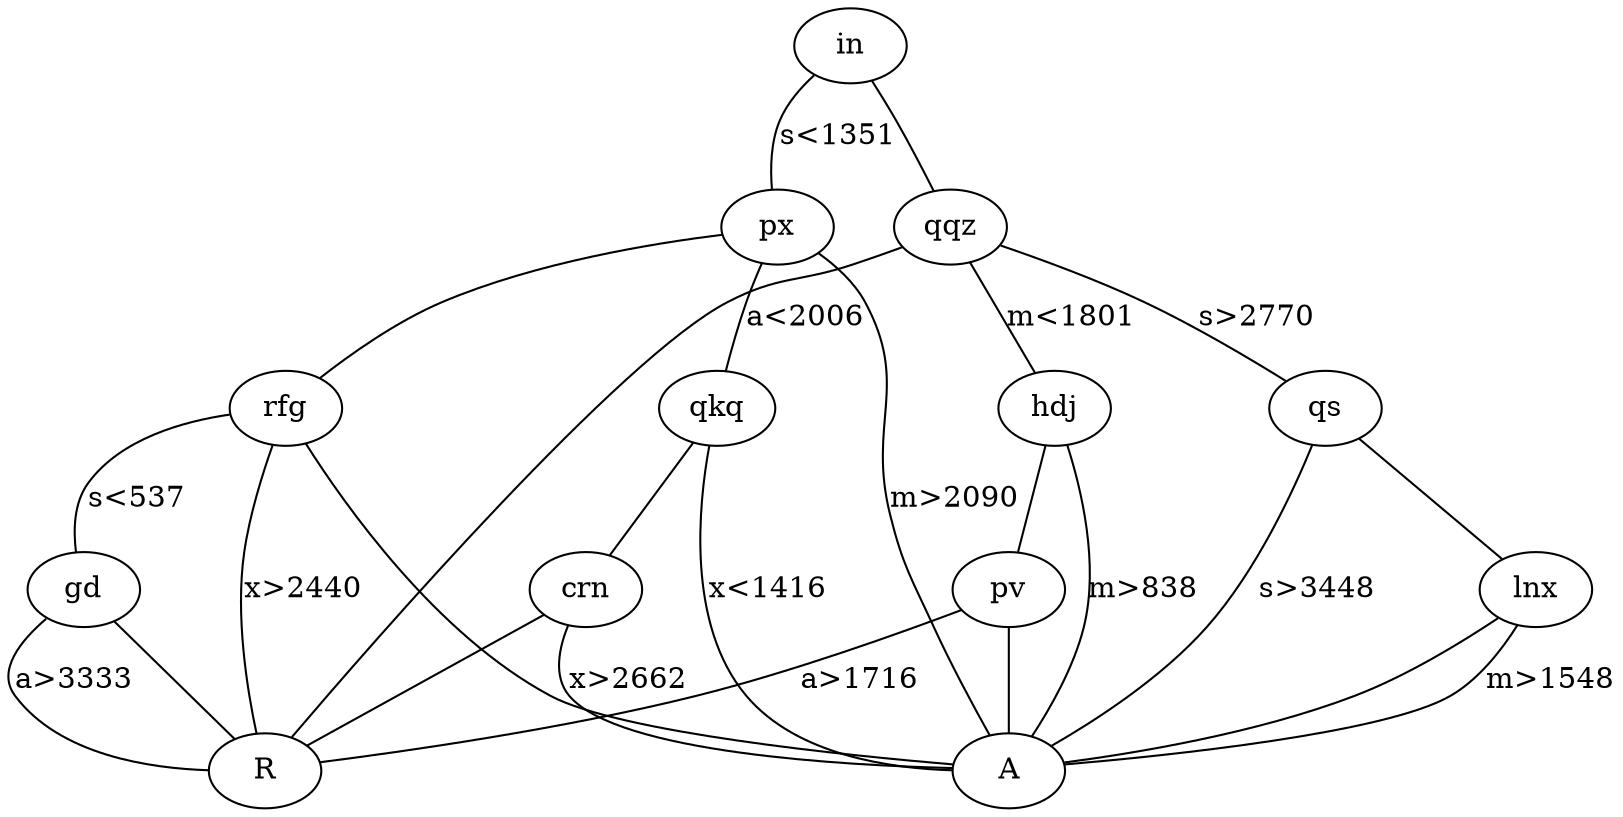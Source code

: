 graph connections {
	in
	px
	qqz
	qkq
	rfg
	qs
	hdj
	crn
	gd
	lnx
	pv
	in -- px [label="s<1351"]
	in -- qqz
	px -- qkq [label="a<2006"]
	px -- A [label="m>2090"]
	px -- rfg
	qqz -- qs [label="s>2770"]
	qqz -- hdj [label="m<1801"]
	qqz -- R
	qkq -- A [label="x<1416"]
	qkq -- crn
	rfg -- gd [label="s<537"]
	rfg -- R [label="x>2440"]
	rfg -- A
	qs -- A [label="s>3448"]
	qs -- lnx
	hdj -- A [label="m>838"]
	hdj -- pv
	crn -- A [label="x>2662"]
	crn -- R
	gd -- R [label="a>3333"]
	gd -- R
	lnx -- A [label="m>1548"]
	lnx -- A
	pv -- R [label="a>1716"]
	pv -- A
}
